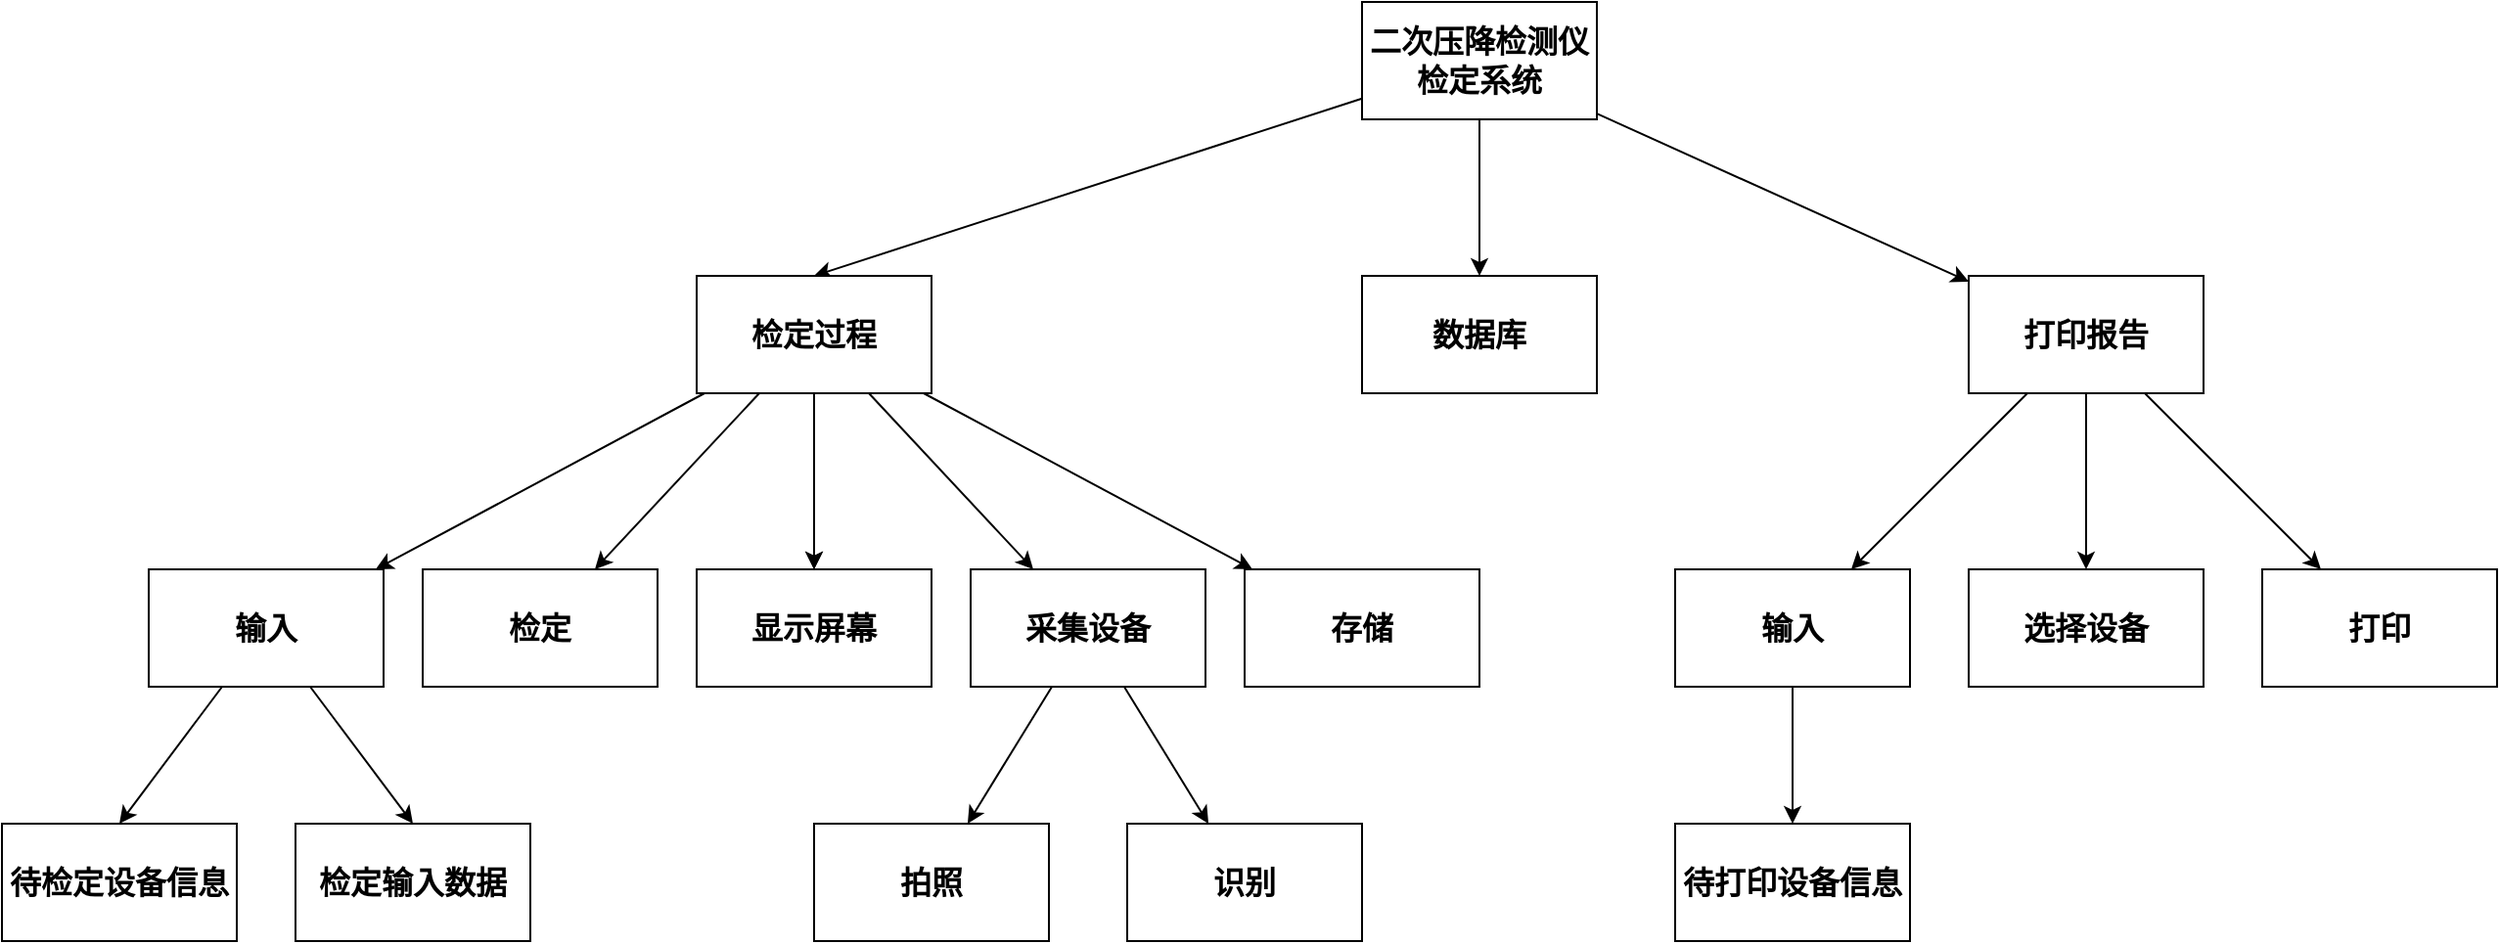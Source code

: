 <mxfile version="15.7.3" type="device"><diagram id="eJKq_CDkoQYG_tvTZCJm" name="第 1 页"><mxGraphModel dx="1929" dy="857" grid="1" gridSize="10" guides="1" tooltips="1" connect="1" arrows="1" fold="1" page="1" pageScale="1" pageWidth="827" pageHeight="1169" math="0" shadow="0"><root><mxCell id="0"/><mxCell id="1" parent="0"/><mxCell id="cUGGpiaTaxWstJuVgc2p-14" style="rounded=0;orthogonalLoop=1;jettySize=auto;html=1;entryX=0.5;entryY=0;entryDx=0;entryDy=0;fontStyle=1;fontSize=16;" edge="1" parent="1" source="cUGGpiaTaxWstJuVgc2p-1" target="cUGGpiaTaxWstJuVgc2p-2"><mxGeometry relative="1" as="geometry"/></mxCell><mxCell id="cUGGpiaTaxWstJuVgc2p-15" style="rounded=0;orthogonalLoop=1;jettySize=auto;html=1;entryX=0.5;entryY=0;entryDx=0;entryDy=0;fontStyle=1;fontSize=16;" edge="1" parent="1" source="cUGGpiaTaxWstJuVgc2p-1" target="cUGGpiaTaxWstJuVgc2p-3"><mxGeometry relative="1" as="geometry"/></mxCell><mxCell id="cUGGpiaTaxWstJuVgc2p-18" value="" style="rounded=0;orthogonalLoop=1;jettySize=auto;html=1;fontStyle=1;fontSize=16;" edge="1" parent="1" source="cUGGpiaTaxWstJuVgc2p-1" target="cUGGpiaTaxWstJuVgc2p-17"><mxGeometry relative="1" as="geometry"/></mxCell><mxCell id="cUGGpiaTaxWstJuVgc2p-1" value="二次压降检测仪&lt;br style=&quot;font-size: 16px;&quot;&gt;检定系统" style="rounded=0;whiteSpace=wrap;html=1;fontStyle=1;fontSize=16;" vertex="1" parent="1"><mxGeometry x="320" y="140" width="120" height="60" as="geometry"/></mxCell><mxCell id="cUGGpiaTaxWstJuVgc2p-9" value="" style="rounded=0;orthogonalLoop=1;jettySize=auto;html=1;fontStyle=1;fontSize=16;" edge="1" parent="1" source="cUGGpiaTaxWstJuVgc2p-2" target="cUGGpiaTaxWstJuVgc2p-8"><mxGeometry relative="1" as="geometry"/></mxCell><mxCell id="cUGGpiaTaxWstJuVgc2p-26" value="" style="edgeStyle=none;rounded=0;orthogonalLoop=1;jettySize=auto;html=1;fontStyle=1;fontSize=16;" edge="1" parent="1" source="cUGGpiaTaxWstJuVgc2p-2" target="cUGGpiaTaxWstJuVgc2p-25"><mxGeometry relative="1" as="geometry"/></mxCell><mxCell id="cUGGpiaTaxWstJuVgc2p-28" value="" style="edgeStyle=none;rounded=0;orthogonalLoop=1;jettySize=auto;html=1;fontStyle=1;fontSize=16;" edge="1" parent="1" source="cUGGpiaTaxWstJuVgc2p-2" target="cUGGpiaTaxWstJuVgc2p-27"><mxGeometry relative="1" as="geometry"/></mxCell><mxCell id="cUGGpiaTaxWstJuVgc2p-30" value="" style="edgeStyle=none;rounded=0;orthogonalLoop=1;jettySize=auto;html=1;fontStyle=1;fontSize=16;" edge="1" parent="1" source="cUGGpiaTaxWstJuVgc2p-2" target="cUGGpiaTaxWstJuVgc2p-29"><mxGeometry relative="1" as="geometry"/></mxCell><mxCell id="cUGGpiaTaxWstJuVgc2p-31" value="" style="edgeStyle=none;rounded=0;orthogonalLoop=1;jettySize=auto;html=1;fontStyle=1;fontSize=16;" edge="1" parent="1" source="cUGGpiaTaxWstJuVgc2p-2" target="cUGGpiaTaxWstJuVgc2p-27"><mxGeometry relative="1" as="geometry"/></mxCell><mxCell id="cUGGpiaTaxWstJuVgc2p-33" value="" style="edgeStyle=none;rounded=0;orthogonalLoop=1;jettySize=auto;html=1;fontStyle=1;fontSize=16;" edge="1" parent="1" source="cUGGpiaTaxWstJuVgc2p-2" target="cUGGpiaTaxWstJuVgc2p-32"><mxGeometry relative="1" as="geometry"/></mxCell><mxCell id="cUGGpiaTaxWstJuVgc2p-2" value="检定过程" style="rounded=0;whiteSpace=wrap;html=1;fontStyle=1;fontSize=16;" vertex="1" parent="1"><mxGeometry x="-20" y="280" width="120" height="60" as="geometry"/></mxCell><mxCell id="cUGGpiaTaxWstJuVgc2p-3" value="数据库" style="rounded=0;whiteSpace=wrap;html=1;fontStyle=1;fontSize=16;" vertex="1" parent="1"><mxGeometry x="320" y="280" width="120" height="60" as="geometry"/></mxCell><mxCell id="cUGGpiaTaxWstJuVgc2p-4" value="待检定设备信息" style="whiteSpace=wrap;html=1;rounded=0;fontStyle=1;fontSize=16;" vertex="1" parent="1"><mxGeometry x="-375" y="560" width="120" height="60" as="geometry"/></mxCell><mxCell id="cUGGpiaTaxWstJuVgc2p-6" value="检定输入数据" style="whiteSpace=wrap;html=1;rounded=0;fontStyle=1;fontSize=16;" vertex="1" parent="1"><mxGeometry x="-225" y="560" width="120" height="60" as="geometry"/></mxCell><mxCell id="cUGGpiaTaxWstJuVgc2p-11" value="" style="rounded=0;orthogonalLoop=1;jettySize=auto;html=1;fontStyle=1;fontSize=16;" edge="1" parent="1" source="cUGGpiaTaxWstJuVgc2p-8" target="cUGGpiaTaxWstJuVgc2p-10"><mxGeometry relative="1" as="geometry"/></mxCell><mxCell id="cUGGpiaTaxWstJuVgc2p-13" value="" style="rounded=0;orthogonalLoop=1;jettySize=auto;html=1;fontStyle=1;fontSize=16;" edge="1" parent="1" source="cUGGpiaTaxWstJuVgc2p-8" target="cUGGpiaTaxWstJuVgc2p-12"><mxGeometry relative="1" as="geometry"/></mxCell><mxCell id="cUGGpiaTaxWstJuVgc2p-8" value="采集设备" style="whiteSpace=wrap;html=1;rounded=0;fontStyle=1;fontSize=16;" vertex="1" parent="1"><mxGeometry x="120" y="430" width="120" height="60" as="geometry"/></mxCell><mxCell id="cUGGpiaTaxWstJuVgc2p-10" value="拍照" style="whiteSpace=wrap;html=1;rounded=0;fontStyle=1;fontSize=16;" vertex="1" parent="1"><mxGeometry x="40" y="560" width="120" height="60" as="geometry"/></mxCell><mxCell id="cUGGpiaTaxWstJuVgc2p-12" value="识别" style="whiteSpace=wrap;html=1;rounded=0;fontStyle=1;fontSize=16;" vertex="1" parent="1"><mxGeometry x="200" y="560" width="120" height="60" as="geometry"/></mxCell><mxCell id="cUGGpiaTaxWstJuVgc2p-20" value="" style="rounded=0;orthogonalLoop=1;jettySize=auto;html=1;fontStyle=1;fontSize=16;" edge="1" parent="1" source="cUGGpiaTaxWstJuVgc2p-17" target="cUGGpiaTaxWstJuVgc2p-19"><mxGeometry relative="1" as="geometry"/></mxCell><mxCell id="cUGGpiaTaxWstJuVgc2p-22" value="" style="rounded=0;orthogonalLoop=1;jettySize=auto;html=1;fontStyle=1;fontSize=16;" edge="1" parent="1" source="cUGGpiaTaxWstJuVgc2p-17" target="cUGGpiaTaxWstJuVgc2p-21"><mxGeometry relative="1" as="geometry"/></mxCell><mxCell id="cUGGpiaTaxWstJuVgc2p-24" value="" style="rounded=0;orthogonalLoop=1;jettySize=auto;html=1;fontStyle=1;fontSize=16;" edge="1" parent="1" source="cUGGpiaTaxWstJuVgc2p-17" target="cUGGpiaTaxWstJuVgc2p-23"><mxGeometry relative="1" as="geometry"/></mxCell><mxCell id="cUGGpiaTaxWstJuVgc2p-17" value="打印报告" style="whiteSpace=wrap;html=1;rounded=0;fontStyle=1;fontSize=16;" vertex="1" parent="1"><mxGeometry x="630" y="280" width="120" height="60" as="geometry"/></mxCell><mxCell id="cUGGpiaTaxWstJuVgc2p-37" value="" style="edgeStyle=none;rounded=0;orthogonalLoop=1;jettySize=auto;html=1;fontStyle=1;fontSize=16;" edge="1" parent="1" source="cUGGpiaTaxWstJuVgc2p-19" target="cUGGpiaTaxWstJuVgc2p-36"><mxGeometry relative="1" as="geometry"/></mxCell><mxCell id="cUGGpiaTaxWstJuVgc2p-19" value="输入" style="whiteSpace=wrap;html=1;rounded=0;fontStyle=1;fontSize=16;" vertex="1" parent="1"><mxGeometry x="480" y="430" width="120" height="60" as="geometry"/></mxCell><mxCell id="cUGGpiaTaxWstJuVgc2p-21" value="选择设备" style="whiteSpace=wrap;html=1;rounded=0;fontStyle=1;fontSize=16;" vertex="1" parent="1"><mxGeometry x="630" y="430" width="120" height="60" as="geometry"/></mxCell><mxCell id="cUGGpiaTaxWstJuVgc2p-23" value="打印" style="whiteSpace=wrap;html=1;rounded=0;fontStyle=1;fontSize=16;" vertex="1" parent="1"><mxGeometry x="780" y="430" width="120" height="60" as="geometry"/></mxCell><mxCell id="cUGGpiaTaxWstJuVgc2p-25" value="检定" style="whiteSpace=wrap;html=1;rounded=0;fontStyle=1;fontSize=16;" vertex="1" parent="1"><mxGeometry x="-160" y="430" width="120" height="60" as="geometry"/></mxCell><mxCell id="cUGGpiaTaxWstJuVgc2p-27" value="显示屏幕" style="whiteSpace=wrap;html=1;rounded=0;fontStyle=1;fontSize=16;" vertex="1" parent="1"><mxGeometry x="-20" y="430" width="120" height="60" as="geometry"/></mxCell><mxCell id="cUGGpiaTaxWstJuVgc2p-29" value="存储" style="whiteSpace=wrap;html=1;rounded=0;fontStyle=1;fontSize=16;" vertex="1" parent="1"><mxGeometry x="260" y="430" width="120" height="60" as="geometry"/></mxCell><mxCell id="cUGGpiaTaxWstJuVgc2p-34" style="edgeStyle=none;rounded=0;orthogonalLoop=1;jettySize=auto;html=1;entryX=0.5;entryY=0;entryDx=0;entryDy=0;fontStyle=1;fontSize=16;" edge="1" parent="1" source="cUGGpiaTaxWstJuVgc2p-32" target="cUGGpiaTaxWstJuVgc2p-4"><mxGeometry relative="1" as="geometry"/></mxCell><mxCell id="cUGGpiaTaxWstJuVgc2p-35" style="edgeStyle=none;rounded=0;orthogonalLoop=1;jettySize=auto;html=1;entryX=0.5;entryY=0;entryDx=0;entryDy=0;fontStyle=1;fontSize=16;" edge="1" parent="1" source="cUGGpiaTaxWstJuVgc2p-32" target="cUGGpiaTaxWstJuVgc2p-6"><mxGeometry relative="1" as="geometry"/></mxCell><mxCell id="cUGGpiaTaxWstJuVgc2p-32" value="输入" style="whiteSpace=wrap;html=1;rounded=0;fontStyle=1;fontSize=16;" vertex="1" parent="1"><mxGeometry x="-300" y="430" width="120" height="60" as="geometry"/></mxCell><mxCell id="cUGGpiaTaxWstJuVgc2p-36" value="待打印设备信息" style="whiteSpace=wrap;html=1;rounded=0;fontStyle=1;fontSize=16;" vertex="1" parent="1"><mxGeometry x="480" y="560" width="120" height="60" as="geometry"/></mxCell></root></mxGraphModel></diagram></mxfile>